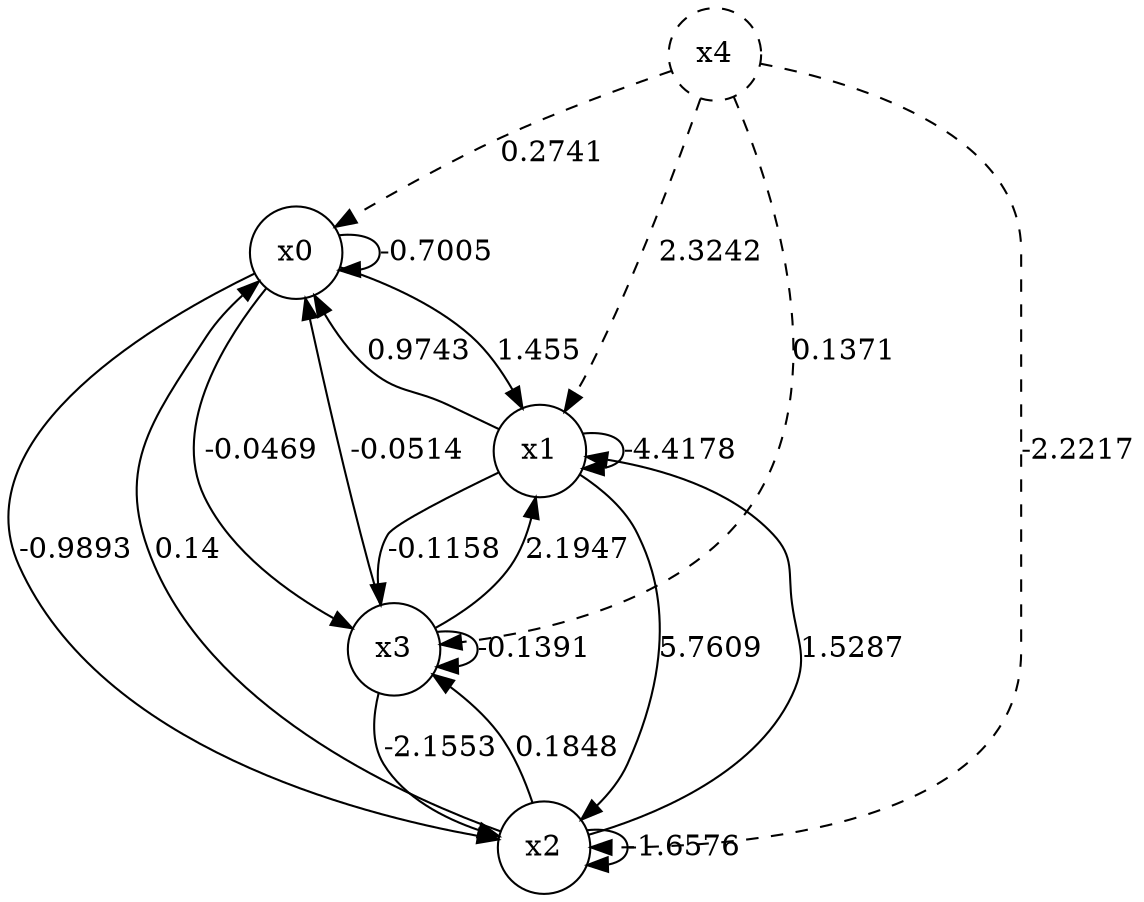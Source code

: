 digraph LFOICA_dag {
	node [shape=circle]
	x0 [label=x0]
	x1 [label=x1]
	x2 [label=x2]
	x3 [label=x3]
	x4 [label=x4 style=dashed]
	x0 -> x0 [label=-0.7005]
	x1 -> x0 [label=0.9743]
	x2 -> x0 [label=0.14]
	x3 -> x0 [label=-0.0514]
	x4 -> x0 [label=0.2741 style=dashed]
	x0 -> x1 [label=1.455]
	x1 -> x1 [label=-4.4178]
	x2 -> x1 [label=1.5287]
	x3 -> x1 [label=2.1947]
	x4 -> x1 [label=2.3242 style=dashed]
	x0 -> x2 [label=-0.9893]
	x1 -> x2 [label=5.7609]
	x2 -> x2 [label=-1.6576]
	x3 -> x2 [label=-2.1553]
	x4 -> x2 [label=-2.2217 style=dashed]
	x0 -> x3 [label=-0.0469]
	x1 -> x3 [label=-0.1158]
	x2 -> x3 [label=0.1848]
	x3 -> x3 [label=-0.1391]
	x4 -> x3 [label=0.1371 style=dashed]
}

